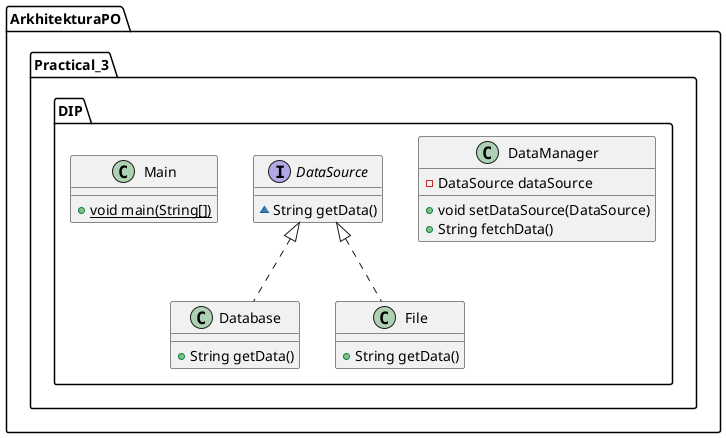 @startuml
class ArkhitekturaPO.Practical_3.DIP.DataManager {
- DataSource dataSource
+ void setDataSource(DataSource)
+ String fetchData()
}
class ArkhitekturaPO.Practical_3.DIP.Database {
+ String getData()
}
class ArkhitekturaPO.Practical_3.DIP.File {
+ String getData()
}
interface ArkhitekturaPO.Practical_3.DIP.DataSource {
~ String getData()
}
class ArkhitekturaPO.Practical_3.DIP.Main {
+ {static} void main(String[])
}


ArkhitekturaPO.Practical_3.DIP.DataSource <|.. ArkhitekturaPO.Practical_3.DIP.Database
ArkhitekturaPO.Practical_3.DIP.DataSource <|.. ArkhitekturaPO.Practical_3.DIP.File
@enduml